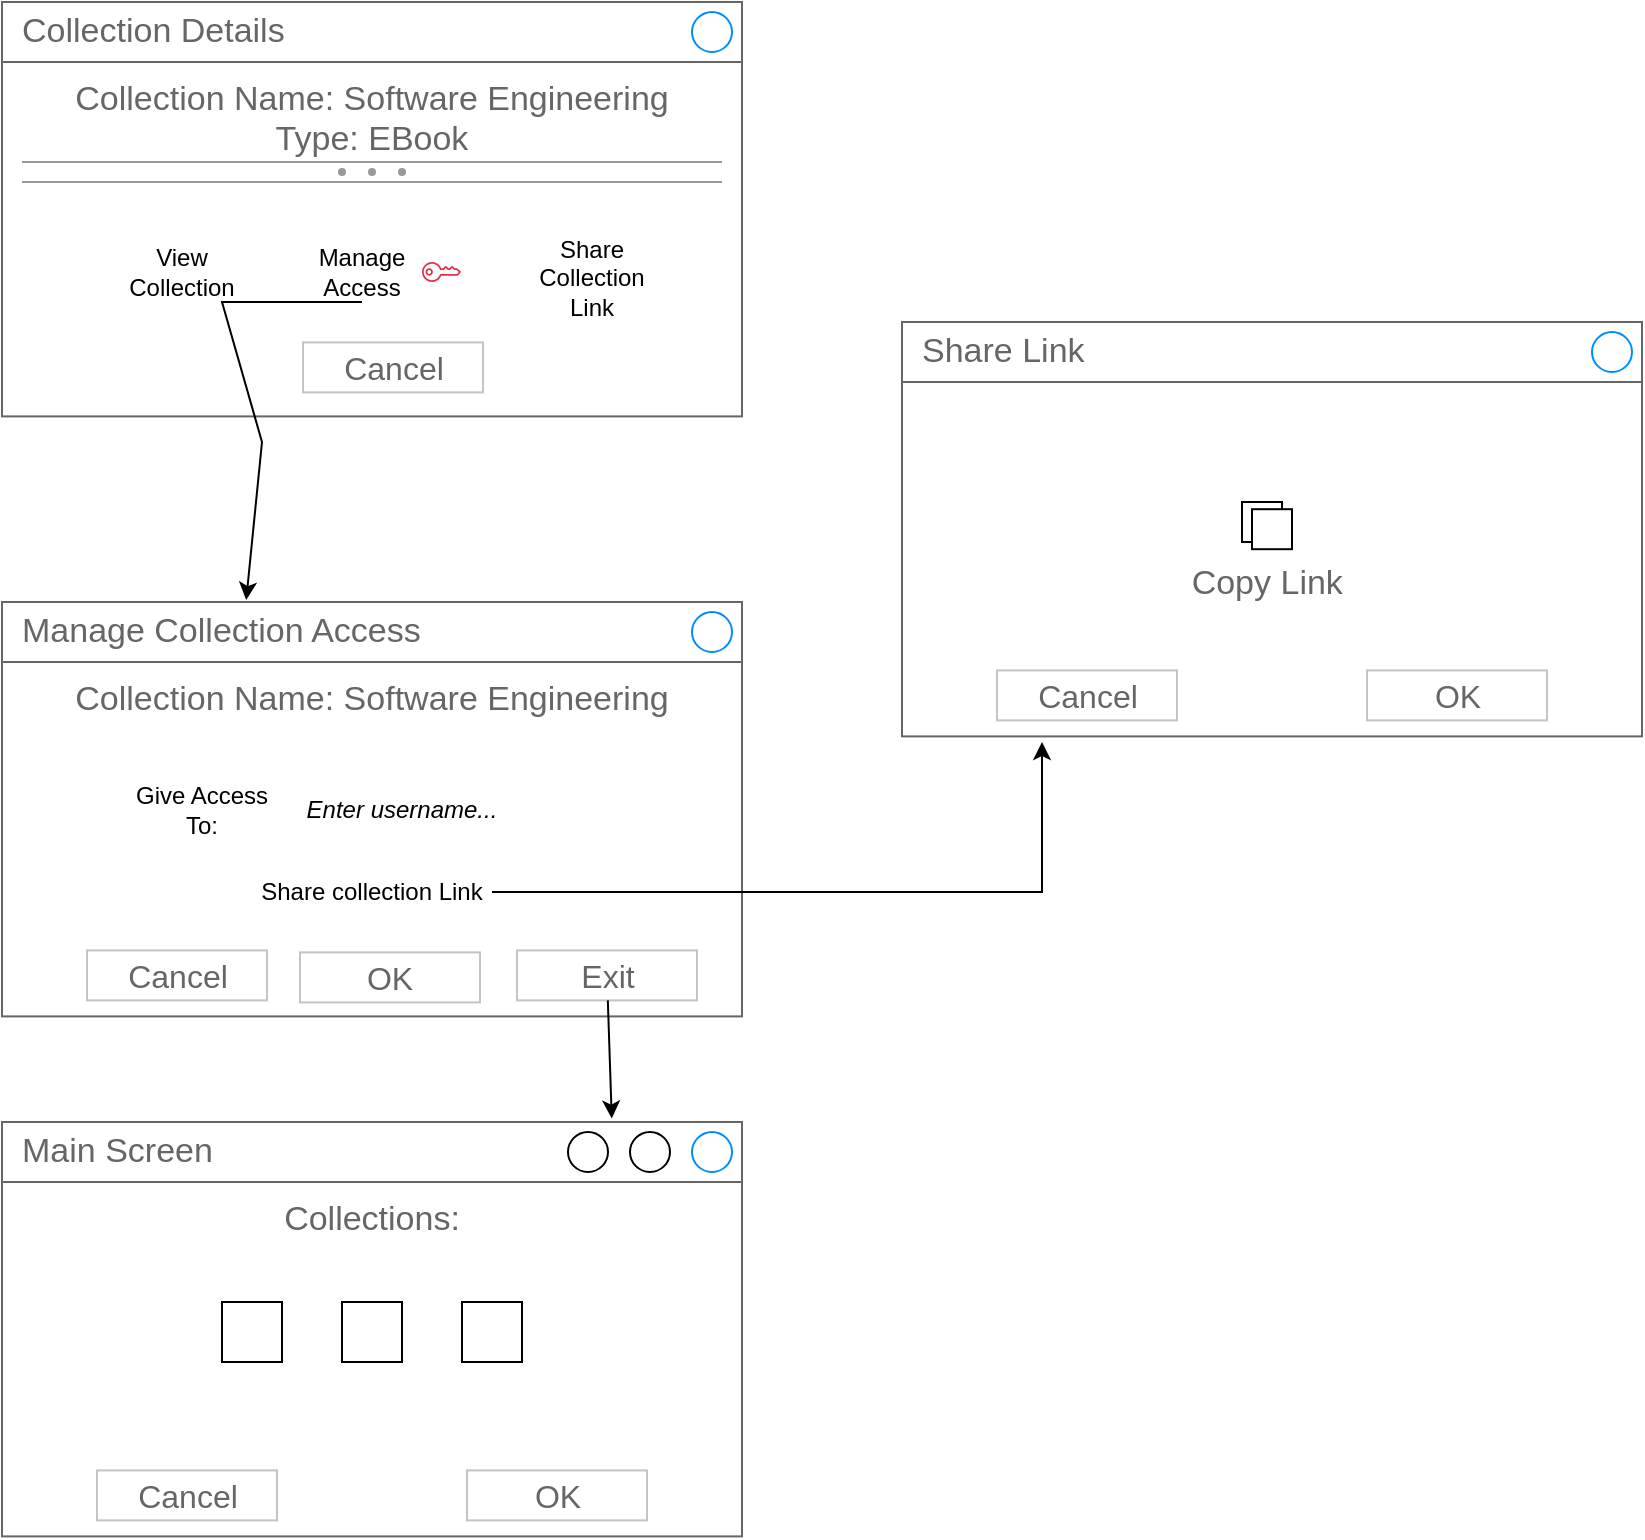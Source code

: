 <mxfile version="22.0.4" type="github">
  <diagram name="Page-1" id="2cc2dc42-3aac-f2a9-1cec-7a8b7cbee084">
    <mxGraphModel dx="1314" dy="846" grid="1" gridSize="10" guides="1" tooltips="1" connect="1" arrows="1" fold="1" page="1" pageScale="1" pageWidth="1100" pageHeight="850" background="none" math="0" shadow="0">
      <root>
        <mxCell id="0" />
        <mxCell id="1" parent="0" />
        <mxCell id="9ojO89YkpDaJ2Ne-Ip_w-1" value="Collection Name: Software Engineering&lt;br&gt;Type: EBook&lt;br&gt;" style="strokeWidth=1;shadow=0;dashed=0;align=center;html=1;shape=mxgraph.mockup.containers.rrect;rSize=0;strokeColor=#666666;fontColor=#666666;fontSize=17;verticalAlign=top;whiteSpace=wrap;fillColor=#ffffff;spacingTop=32;" vertex="1" parent="1">
          <mxGeometry x="230" y="90" width="370" height="207.2" as="geometry" />
        </mxCell>
        <mxCell id="9ojO89YkpDaJ2Ne-Ip_w-2" value="Collection Details" style="strokeWidth=1;shadow=0;dashed=0;align=center;html=1;shape=mxgraph.mockup.containers.rrect;rSize=0;fontSize=17;fontColor=#666666;strokeColor=#666666;align=left;spacingLeft=8;fillColor=none;resizeWidth=1;whiteSpace=wrap;" vertex="1" parent="9ojO89YkpDaJ2Ne-Ip_w-1">
          <mxGeometry width="370" height="30" relative="1" as="geometry" />
        </mxCell>
        <mxCell id="9ojO89YkpDaJ2Ne-Ip_w-3" value="" style="shape=ellipse;strokeColor=#008cff;resizable=0;fillColor=none;html=1;" vertex="1" parent="9ojO89YkpDaJ2Ne-Ip_w-2">
          <mxGeometry x="1" y="0.5" width="20" height="20" relative="1" as="geometry">
            <mxPoint x="-25" y="-10" as="offset" />
          </mxGeometry>
        </mxCell>
        <mxCell id="9ojO89YkpDaJ2Ne-Ip_w-4" value="Cancel" style="strokeWidth=1;shadow=0;dashed=0;align=center;html=1;shape=mxgraph.mockup.containers.rrect;rSize=0;fontSize=16;fontColor=#666666;strokeColor=#c4c4c4;whiteSpace=wrap;fillColor=none;" vertex="1" parent="9ojO89YkpDaJ2Ne-Ip_w-1">
          <mxGeometry x="0.25" y="1" width="90" height="25" relative="1" as="geometry">
            <mxPoint x="58" y="-37" as="offset" />
          </mxGeometry>
        </mxCell>
        <mxCell id="9ojO89YkpDaJ2Ne-Ip_w-12" value="" style="sketch=0;outlineConnect=0;fontColor=#232F3E;gradientColor=none;fillColor=#DD344C;strokeColor=none;dashed=0;verticalLabelPosition=bottom;verticalAlign=top;align=center;html=1;fontSize=12;fontStyle=0;aspect=fixed;pointerEvents=1;shape=mxgraph.aws4.addon;" vertex="1" parent="9ojO89YkpDaJ2Ne-Ip_w-1">
          <mxGeometry x="210" y="130" width="19.5" height="10" as="geometry" />
        </mxCell>
        <mxCell id="9ojO89YkpDaJ2Ne-Ip_w-13" value="Manage Access" style="text;html=1;strokeColor=none;fillColor=none;align=center;verticalAlign=middle;whiteSpace=wrap;rounded=0;" vertex="1" parent="9ojO89YkpDaJ2Ne-Ip_w-1">
          <mxGeometry x="150" y="120" width="60" height="30" as="geometry" />
        </mxCell>
        <mxCell id="9ojO89YkpDaJ2Ne-Ip_w-14" value="View Collection" style="text;html=1;strokeColor=none;fillColor=none;align=center;verticalAlign=middle;whiteSpace=wrap;rounded=0;" vertex="1" parent="9ojO89YkpDaJ2Ne-Ip_w-1">
          <mxGeometry x="60" y="120" width="60" height="30" as="geometry" />
        </mxCell>
        <mxCell id="9ojO89YkpDaJ2Ne-Ip_w-25" value="" style="verticalLabelPosition=bottom;shadow=0;dashed=0;align=center;html=1;verticalAlign=top;strokeWidth=1;shape=mxgraph.mockup.forms.splitter;strokeColor=#999999;" vertex="1" parent="9ojO89YkpDaJ2Ne-Ip_w-1">
          <mxGeometry x="10" y="80" width="350" height="10" as="geometry" />
        </mxCell>
        <mxCell id="9ojO89YkpDaJ2Ne-Ip_w-16" value="Collection Name: Software Engineering&lt;br&gt;" style="strokeWidth=1;shadow=0;dashed=0;align=center;html=1;shape=mxgraph.mockup.containers.rrect;rSize=0;strokeColor=#666666;fontColor=#666666;fontSize=17;verticalAlign=top;whiteSpace=wrap;fillColor=#ffffff;spacingTop=32;" vertex="1" parent="1">
          <mxGeometry x="230" y="390" width="370" height="207.2" as="geometry" />
        </mxCell>
        <mxCell id="9ojO89YkpDaJ2Ne-Ip_w-17" value="Manage Collection Access" style="strokeWidth=1;shadow=0;dashed=0;align=center;html=1;shape=mxgraph.mockup.containers.rrect;rSize=0;fontSize=17;fontColor=#666666;strokeColor=#666666;align=left;spacingLeft=8;fillColor=none;resizeWidth=1;whiteSpace=wrap;" vertex="1" parent="9ojO89YkpDaJ2Ne-Ip_w-16">
          <mxGeometry width="370" height="30" relative="1" as="geometry" />
        </mxCell>
        <mxCell id="9ojO89YkpDaJ2Ne-Ip_w-18" value="" style="shape=ellipse;strokeColor=#008cff;resizable=0;fillColor=none;html=1;" vertex="1" parent="9ojO89YkpDaJ2Ne-Ip_w-17">
          <mxGeometry x="1" y="0.5" width="20" height="20" relative="1" as="geometry">
            <mxPoint x="-25" y="-10" as="offset" />
          </mxGeometry>
        </mxCell>
        <mxCell id="9ojO89YkpDaJ2Ne-Ip_w-19" value="Cancel" style="strokeWidth=1;shadow=0;dashed=0;align=center;html=1;shape=mxgraph.mockup.containers.rrect;rSize=0;fontSize=16;fontColor=#666666;strokeColor=#c4c4c4;whiteSpace=wrap;fillColor=none;" vertex="1" parent="9ojO89YkpDaJ2Ne-Ip_w-16">
          <mxGeometry x="0.25" y="1" width="90" height="25" relative="1" as="geometry">
            <mxPoint x="-50" y="-33" as="offset" />
          </mxGeometry>
        </mxCell>
        <mxCell id="9ojO89YkpDaJ2Ne-Ip_w-20" value="Exit" style="strokeWidth=1;shadow=0;dashed=0;align=center;html=1;shape=mxgraph.mockup.containers.rrect;rSize=0;fontSize=16;fontColor=#666666;strokeColor=#c4c4c4;whiteSpace=wrap;fillColor=none;" vertex="1" parent="9ojO89YkpDaJ2Ne-Ip_w-16">
          <mxGeometry x="0.75" y="1" width="90" height="25" relative="1" as="geometry">
            <mxPoint x="-20" y="-33" as="offset" />
          </mxGeometry>
        </mxCell>
        <mxCell id="9ojO89YkpDaJ2Ne-Ip_w-22" value="&lt;i&gt;Enter username...&lt;/i&gt;" style="text;html=1;strokeColor=none;fillColor=none;align=center;verticalAlign=middle;whiteSpace=wrap;rounded=0;" vertex="1" parent="9ojO89YkpDaJ2Ne-Ip_w-16">
          <mxGeometry x="140" y="88.6" width="120" height="30" as="geometry" />
        </mxCell>
        <mxCell id="9ojO89YkpDaJ2Ne-Ip_w-23" value="Give Access To:" style="text;html=1;strokeColor=none;fillColor=none;align=center;verticalAlign=middle;whiteSpace=wrap;rounded=0;" vertex="1" parent="9ojO89YkpDaJ2Ne-Ip_w-16">
          <mxGeometry x="60" y="83.6" width="80" height="40" as="geometry" />
        </mxCell>
        <mxCell id="9ojO89YkpDaJ2Ne-Ip_w-58" value="Share collection Link" style="text;html=1;strokeColor=none;fillColor=none;align=center;verticalAlign=middle;whiteSpace=wrap;rounded=0;" vertex="1" parent="9ojO89YkpDaJ2Ne-Ip_w-16">
          <mxGeometry x="125" y="130" width="120" height="30" as="geometry" />
        </mxCell>
        <mxCell id="9ojO89YkpDaJ2Ne-Ip_w-60" value="OK" style="strokeWidth=1;shadow=0;dashed=0;align=center;html=1;shape=mxgraph.mockup.containers.rrect;rSize=0;fontSize=16;fontColor=#666666;strokeColor=#c4c4c4;whiteSpace=wrap;fillColor=none;" vertex="1" parent="9ojO89YkpDaJ2Ne-Ip_w-16">
          <mxGeometry x="149" y="175.2" width="90" height="25" as="geometry" />
        </mxCell>
        <mxCell id="9ojO89YkpDaJ2Ne-Ip_w-30" value="" style="endArrow=classic;html=1;rounded=0;entryX=0.33;entryY=-0.033;entryDx=0;entryDy=0;entryPerimeter=0;exitX=0.5;exitY=1;exitDx=0;exitDy=0;" edge="1" parent="1" source="9ojO89YkpDaJ2Ne-Ip_w-13" target="9ojO89YkpDaJ2Ne-Ip_w-17">
          <mxGeometry width="50" height="50" relative="1" as="geometry">
            <mxPoint x="340" y="310" as="sourcePoint" />
            <mxPoint x="390" y="260" as="targetPoint" />
            <Array as="points">
              <mxPoint x="340" y="240" />
              <mxPoint x="360" y="310" />
            </Array>
          </mxGeometry>
        </mxCell>
        <mxCell id="9ojO89YkpDaJ2Ne-Ip_w-38" value="&lt;br&gt;&lt;br&gt;&lt;br&gt;&lt;br&gt;Copy Link&amp;nbsp;" style="strokeWidth=1;shadow=0;dashed=0;align=center;html=1;shape=mxgraph.mockup.containers.rrect;rSize=0;strokeColor=#666666;fontColor=#666666;fontSize=17;verticalAlign=top;whiteSpace=wrap;fillColor=#ffffff;spacingTop=32;" vertex="1" parent="1">
          <mxGeometry x="680" y="250" width="370" height="207.2" as="geometry" />
        </mxCell>
        <mxCell id="9ojO89YkpDaJ2Ne-Ip_w-39" value="Share Link" style="strokeWidth=1;shadow=0;dashed=0;align=center;html=1;shape=mxgraph.mockup.containers.rrect;rSize=0;fontSize=17;fontColor=#666666;strokeColor=#666666;align=left;spacingLeft=8;fillColor=none;resizeWidth=1;whiteSpace=wrap;" vertex="1" parent="9ojO89YkpDaJ2Ne-Ip_w-38">
          <mxGeometry width="370" height="30" relative="1" as="geometry" />
        </mxCell>
        <mxCell id="9ojO89YkpDaJ2Ne-Ip_w-40" value="" style="shape=ellipse;strokeColor=#008cff;resizable=0;fillColor=none;html=1;" vertex="1" parent="9ojO89YkpDaJ2Ne-Ip_w-39">
          <mxGeometry x="1" y="0.5" width="20" height="20" relative="1" as="geometry">
            <mxPoint x="-25" y="-10" as="offset" />
          </mxGeometry>
        </mxCell>
        <mxCell id="9ojO89YkpDaJ2Ne-Ip_w-41" value="Cancel" style="strokeWidth=1;shadow=0;dashed=0;align=center;html=1;shape=mxgraph.mockup.containers.rrect;rSize=0;fontSize=16;fontColor=#666666;strokeColor=#c4c4c4;whiteSpace=wrap;fillColor=none;" vertex="1" parent="9ojO89YkpDaJ2Ne-Ip_w-38">
          <mxGeometry x="0.25" y="1" width="90" height="25" relative="1" as="geometry">
            <mxPoint x="-45" y="-33" as="offset" />
          </mxGeometry>
        </mxCell>
        <mxCell id="9ojO89YkpDaJ2Ne-Ip_w-42" value="OK" style="strokeWidth=1;shadow=0;dashed=0;align=center;html=1;shape=mxgraph.mockup.containers.rrect;rSize=0;fontSize=16;fontColor=#666666;strokeColor=#c4c4c4;whiteSpace=wrap;fillColor=none;" vertex="1" parent="9ojO89YkpDaJ2Ne-Ip_w-38">
          <mxGeometry x="0.75" y="1" width="90" height="25" relative="1" as="geometry">
            <mxPoint x="-45" y="-33" as="offset" />
          </mxGeometry>
        </mxCell>
        <mxCell id="9ojO89YkpDaJ2Ne-Ip_w-45" value="" style="whiteSpace=wrap;html=1;aspect=fixed;" vertex="1" parent="9ojO89YkpDaJ2Ne-Ip_w-38">
          <mxGeometry x="170" y="90.0" width="20" height="20" as="geometry" />
        </mxCell>
        <mxCell id="9ojO89YkpDaJ2Ne-Ip_w-55" value="" style="whiteSpace=wrap;html=1;aspect=fixed;direction=south;" vertex="1" parent="9ojO89YkpDaJ2Ne-Ip_w-38">
          <mxGeometry x="175" y="93.6" width="20" height="20" as="geometry" />
        </mxCell>
        <mxCell id="9ojO89YkpDaJ2Ne-Ip_w-57" value="Share Collection Link" style="text;html=1;strokeColor=none;fillColor=none;align=center;verticalAlign=middle;whiteSpace=wrap;rounded=0;" vertex="1" parent="1">
          <mxGeometry x="495" y="213" width="60" height="30" as="geometry" />
        </mxCell>
        <mxCell id="9ojO89YkpDaJ2Ne-Ip_w-59" value="" style="endArrow=classic;html=1;rounded=0;exitX=1;exitY=0.5;exitDx=0;exitDy=0;" edge="1" parent="1" source="9ojO89YkpDaJ2Ne-Ip_w-58">
          <mxGeometry width="50" height="50" relative="1" as="geometry">
            <mxPoint x="740" y="590" as="sourcePoint" />
            <mxPoint x="750" y="460" as="targetPoint" />
            <Array as="points">
              <mxPoint x="750" y="535" />
            </Array>
          </mxGeometry>
        </mxCell>
        <mxCell id="9ojO89YkpDaJ2Ne-Ip_w-77" value="Collections:" style="strokeWidth=1;shadow=0;dashed=0;align=center;html=1;shape=mxgraph.mockup.containers.rrect;rSize=0;strokeColor=#666666;fontColor=#666666;fontSize=17;verticalAlign=top;whiteSpace=wrap;fillColor=#ffffff;spacingTop=32;" vertex="1" parent="1">
          <mxGeometry x="230" y="650" width="370" height="207.2" as="geometry" />
        </mxCell>
        <mxCell id="9ojO89YkpDaJ2Ne-Ip_w-78" value="Main Screen" style="strokeWidth=1;shadow=0;dashed=0;align=center;html=1;shape=mxgraph.mockup.containers.rrect;rSize=0;fontSize=17;fontColor=#666666;strokeColor=#666666;align=left;spacingLeft=8;fillColor=none;resizeWidth=1;whiteSpace=wrap;" vertex="1" parent="9ojO89YkpDaJ2Ne-Ip_w-77">
          <mxGeometry width="370" height="30" relative="1" as="geometry" />
        </mxCell>
        <mxCell id="9ojO89YkpDaJ2Ne-Ip_w-79" value="" style="shape=ellipse;strokeColor=#008cff;resizable=0;fillColor=none;html=1;" vertex="1" parent="9ojO89YkpDaJ2Ne-Ip_w-78">
          <mxGeometry x="1" y="0.5" width="20" height="20" relative="1" as="geometry">
            <mxPoint x="-25" y="-10" as="offset" />
          </mxGeometry>
        </mxCell>
        <mxCell id="9ojO89YkpDaJ2Ne-Ip_w-89" value="" style="ellipse;whiteSpace=wrap;html=1;aspect=fixed;" vertex="1" parent="9ojO89YkpDaJ2Ne-Ip_w-78">
          <mxGeometry x="314" y="5" width="20" height="20" as="geometry" />
        </mxCell>
        <mxCell id="9ojO89YkpDaJ2Ne-Ip_w-80" value="Cancel" style="strokeWidth=1;shadow=0;dashed=0;align=center;html=1;shape=mxgraph.mockup.containers.rrect;rSize=0;fontSize=16;fontColor=#666666;strokeColor=#c4c4c4;whiteSpace=wrap;fillColor=none;" vertex="1" parent="9ojO89YkpDaJ2Ne-Ip_w-77">
          <mxGeometry x="0.25" y="1" width="90" height="25" relative="1" as="geometry">
            <mxPoint x="-45" y="-33" as="offset" />
          </mxGeometry>
        </mxCell>
        <mxCell id="9ojO89YkpDaJ2Ne-Ip_w-81" value="OK" style="strokeWidth=1;shadow=0;dashed=0;align=center;html=1;shape=mxgraph.mockup.containers.rrect;rSize=0;fontSize=16;fontColor=#666666;strokeColor=#c4c4c4;whiteSpace=wrap;fillColor=none;" vertex="1" parent="9ojO89YkpDaJ2Ne-Ip_w-77">
          <mxGeometry x="0.75" y="1" width="90" height="25" relative="1" as="geometry">
            <mxPoint x="-45" y="-33" as="offset" />
          </mxGeometry>
        </mxCell>
        <mxCell id="9ojO89YkpDaJ2Ne-Ip_w-82" value="" style="whiteSpace=wrap;html=1;aspect=fixed;" vertex="1" parent="9ojO89YkpDaJ2Ne-Ip_w-77">
          <mxGeometry x="170" y="90" width="30" height="30" as="geometry" />
        </mxCell>
        <mxCell id="9ojO89YkpDaJ2Ne-Ip_w-84" value="" style="whiteSpace=wrap;html=1;aspect=fixed;" vertex="1" parent="9ojO89YkpDaJ2Ne-Ip_w-77">
          <mxGeometry x="230" y="90" width="30" height="30" as="geometry" />
        </mxCell>
        <mxCell id="9ojO89YkpDaJ2Ne-Ip_w-85" value="" style="whiteSpace=wrap;html=1;aspect=fixed;" vertex="1" parent="9ojO89YkpDaJ2Ne-Ip_w-77">
          <mxGeometry x="110" y="90" width="30" height="30" as="geometry" />
        </mxCell>
        <mxCell id="9ojO89YkpDaJ2Ne-Ip_w-86" value="" style="endArrow=classic;html=1;rounded=0;entryX=0.824;entryY=-0.058;entryDx=0;entryDy=0;entryPerimeter=0;" edge="1" parent="1" source="9ojO89YkpDaJ2Ne-Ip_w-20" target="9ojO89YkpDaJ2Ne-Ip_w-78">
          <mxGeometry width="50" height="50" relative="1" as="geometry">
            <mxPoint x="730" y="680" as="sourcePoint" />
            <mxPoint x="780" y="630" as="targetPoint" />
          </mxGeometry>
        </mxCell>
        <mxCell id="9ojO89YkpDaJ2Ne-Ip_w-90" value="" style="ellipse;whiteSpace=wrap;html=1;aspect=fixed;" vertex="1" parent="1">
          <mxGeometry x="513" y="655" width="20" height="20" as="geometry" />
        </mxCell>
      </root>
    </mxGraphModel>
  </diagram>
</mxfile>
